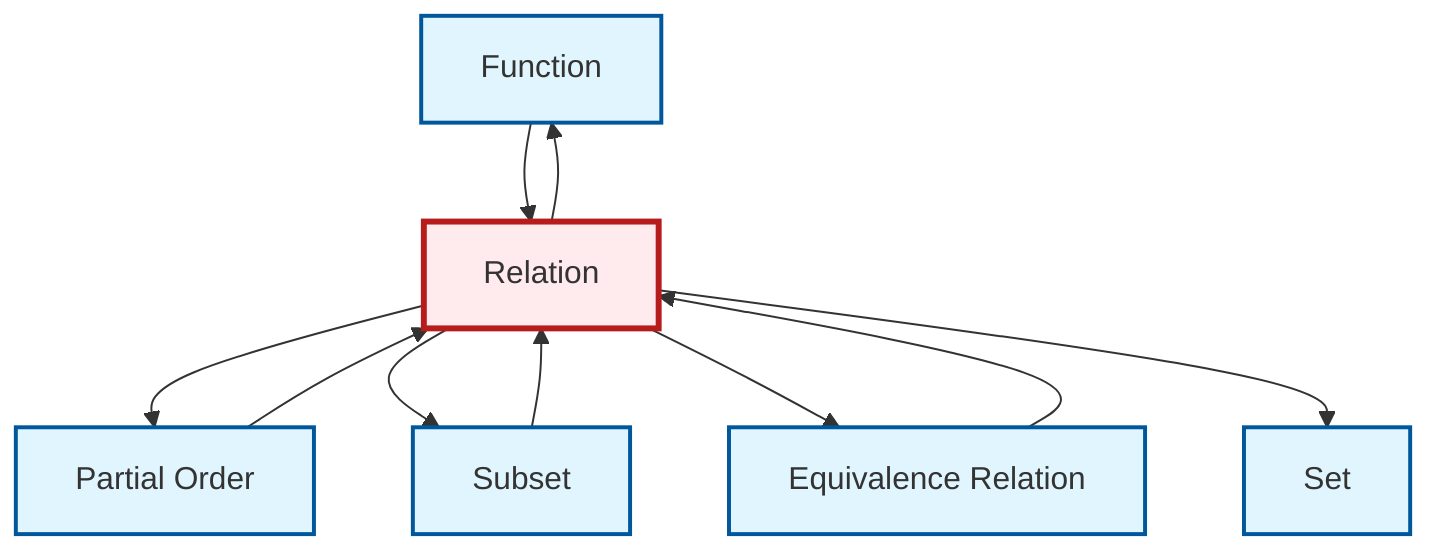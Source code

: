 graph TD
    classDef definition fill:#e1f5fe,stroke:#01579b,stroke-width:2px
    classDef theorem fill:#f3e5f5,stroke:#4a148c,stroke-width:2px
    classDef axiom fill:#fff3e0,stroke:#e65100,stroke-width:2px
    classDef example fill:#e8f5e9,stroke:#1b5e20,stroke-width:2px
    classDef current fill:#ffebee,stroke:#b71c1c,stroke-width:3px
    def-set["Set"]:::definition
    def-function["Function"]:::definition
    def-partial-order["Partial Order"]:::definition
    def-equivalence-relation["Equivalence Relation"]:::definition
    def-relation["Relation"]:::definition
    def-subset["Subset"]:::definition
    def-relation --> def-partial-order
    def-relation --> def-function
    def-partial-order --> def-relation
    def-subset --> def-relation
    def-relation --> def-subset
    def-function --> def-relation
    def-relation --> def-equivalence-relation
    def-relation --> def-set
    def-equivalence-relation --> def-relation
    class def-relation current